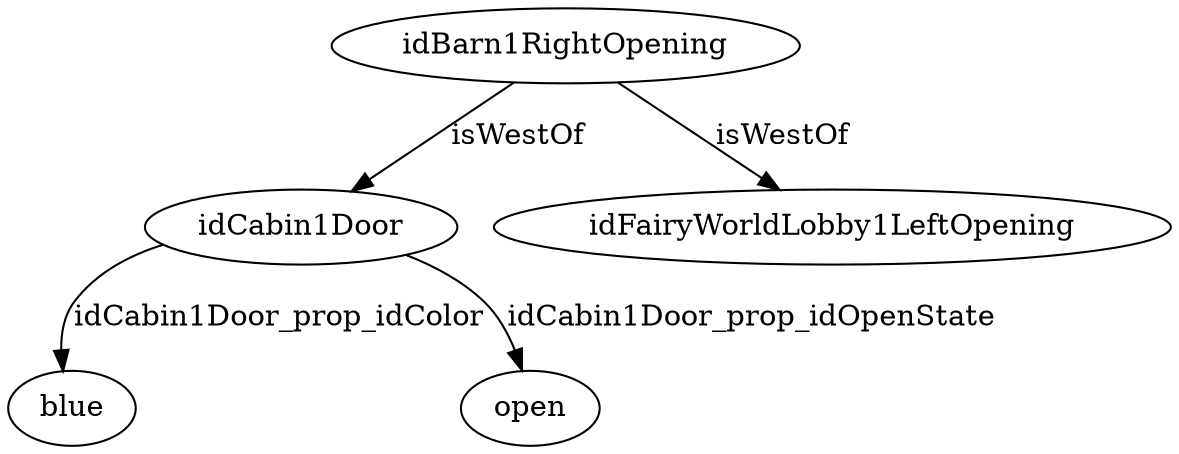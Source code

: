 strict digraph  {
idBarn1RightOpening [node_type=entity_node, root=root];
idCabin1Door;
blue;
open;
idFairyWorldLobby1LeftOpening;
idBarn1RightOpening -> idCabin1Door  [edge_type=relationship, label=isWestOf];
idBarn1RightOpening -> idFairyWorldLobby1LeftOpening  [edge_type=relationship, label=isWestOf];
idCabin1Door -> blue  [edge_type=property, label=idCabin1Door_prop_idColor];
idCabin1Door -> open  [edge_type=property, label=idCabin1Door_prop_idOpenState];
}
